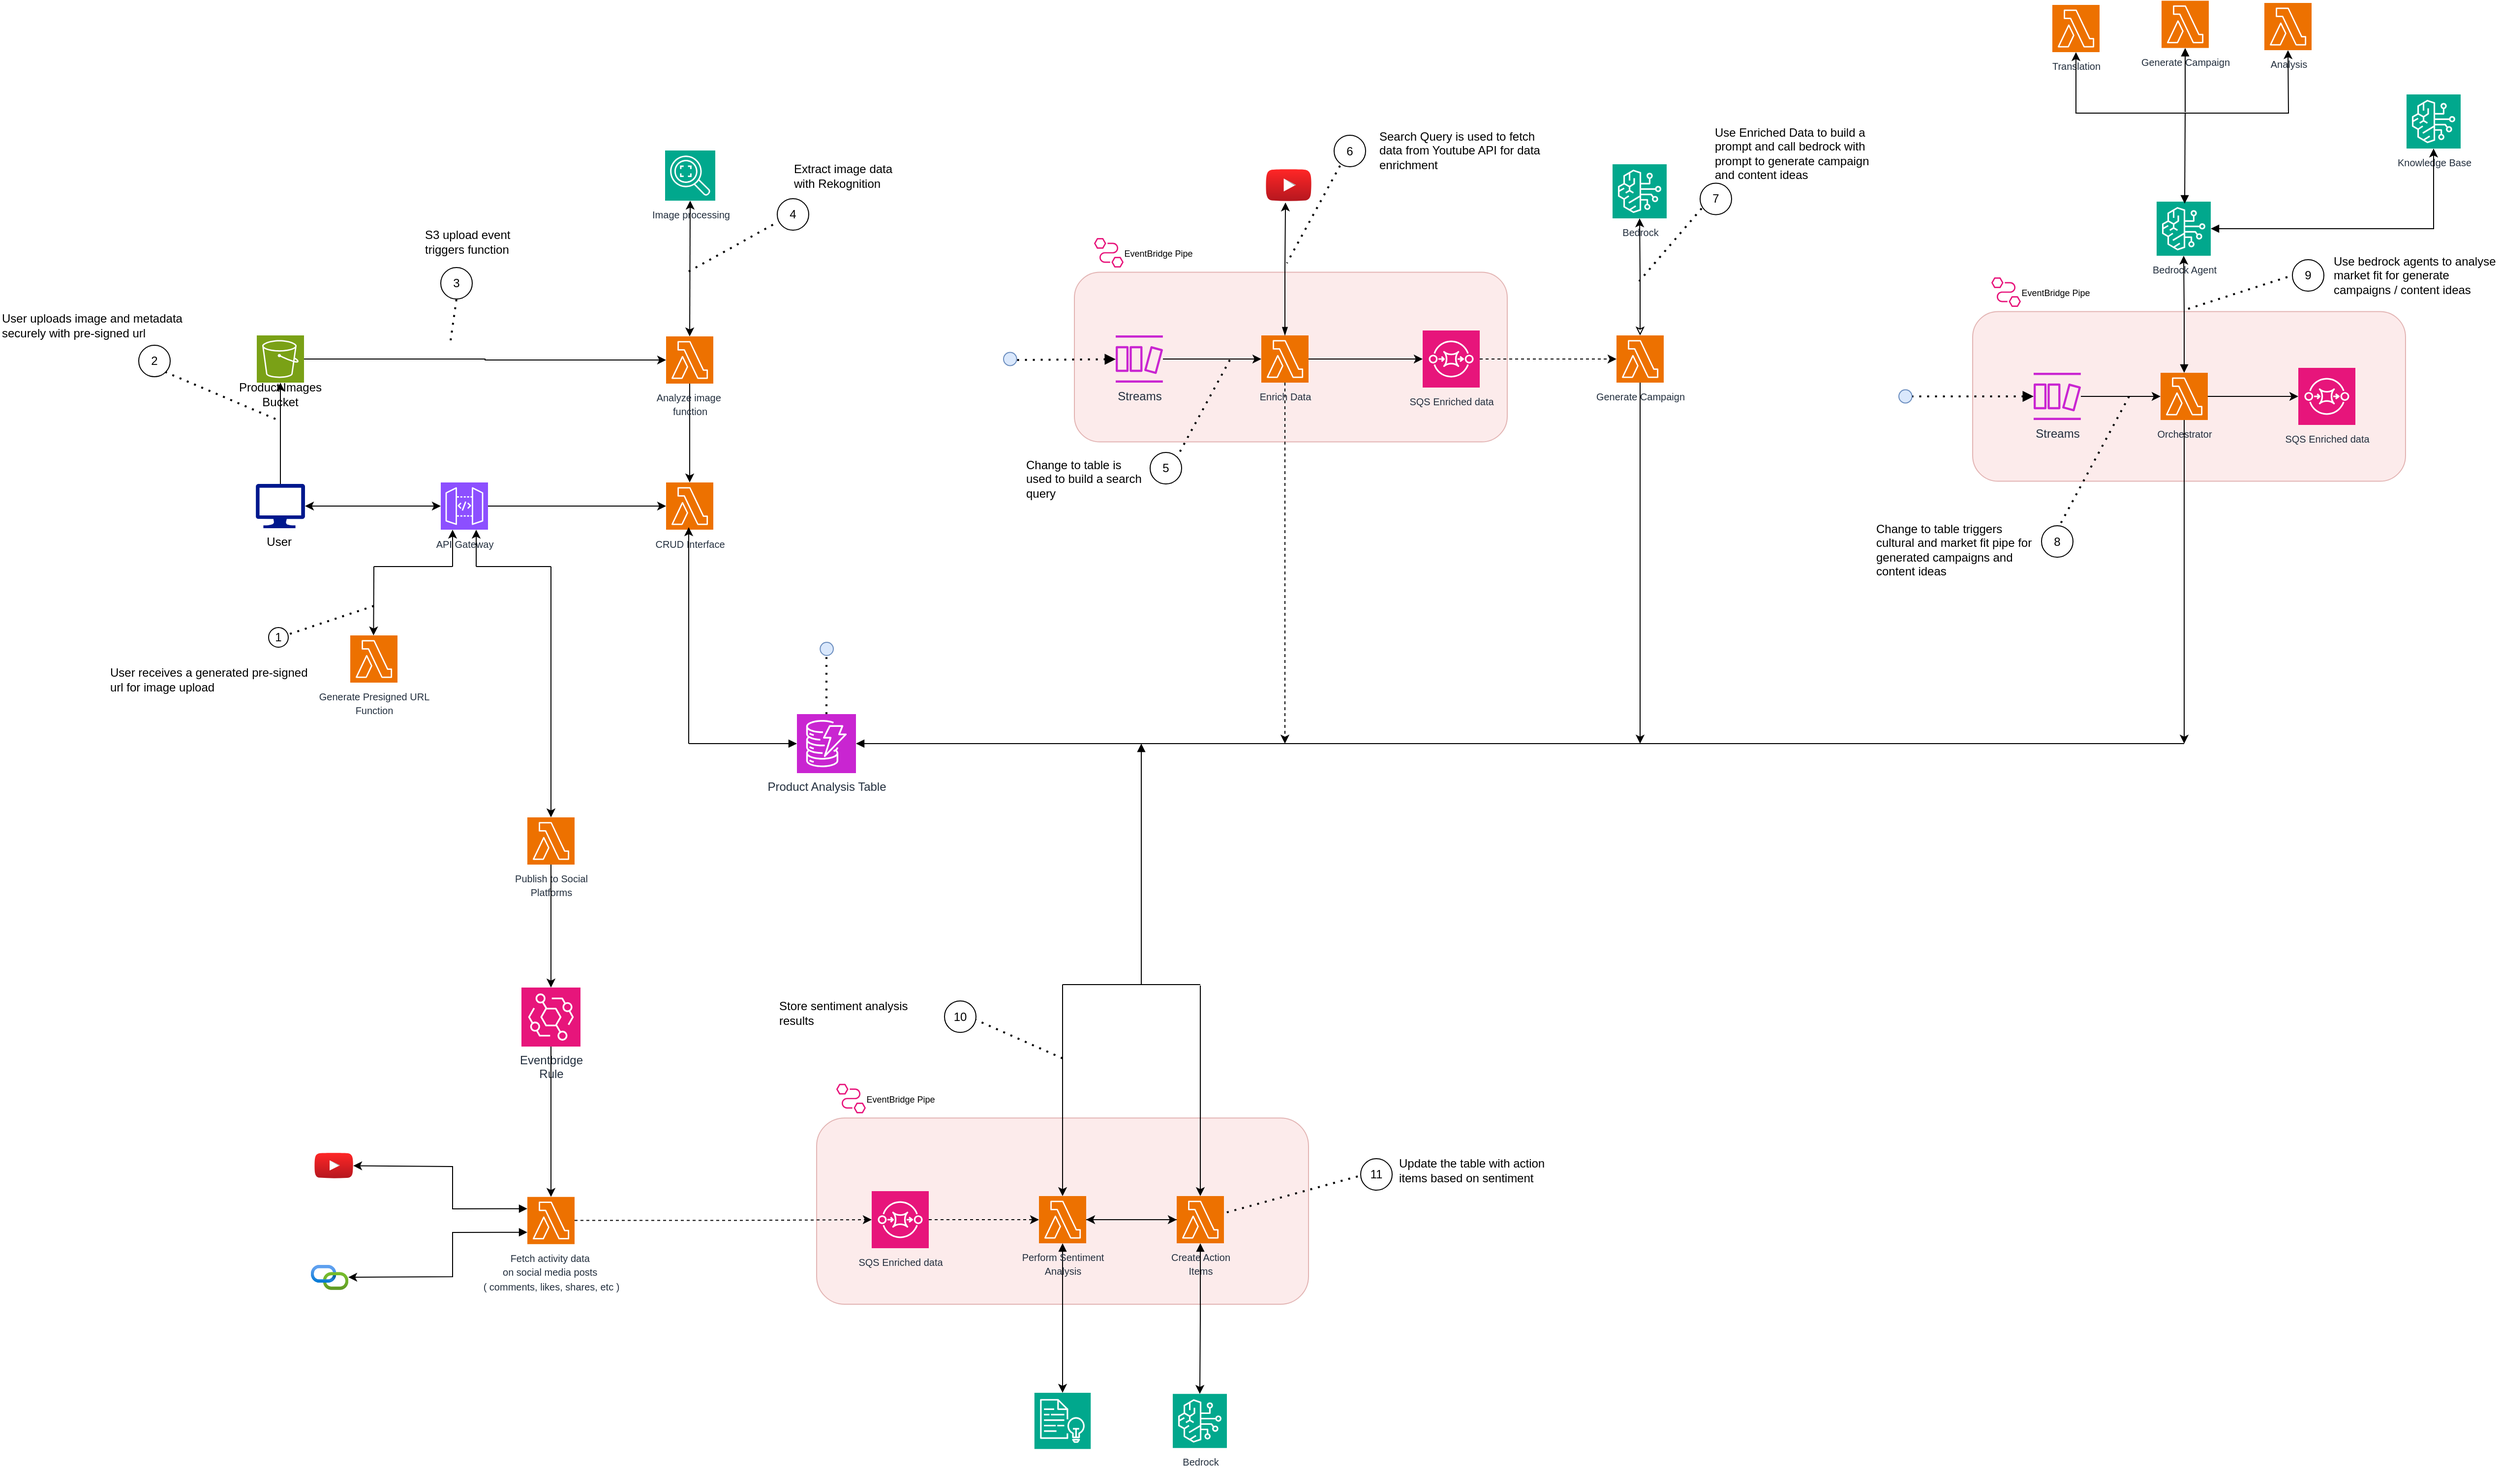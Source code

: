 <mxfile version="28.1.2">
  <diagram name="Page-1" id="Pu8cWS0NL4aOKm4L7a8z">
    <mxGraphModel dx="4265" dy="2188" grid="1" gridSize="10" guides="1" tooltips="1" connect="1" arrows="1" fold="1" page="1" pageScale="1" pageWidth="850" pageHeight="1100" math="0" shadow="0">
      <root>
        <mxCell id="0" />
        <mxCell id="1" parent="0" />
        <mxCell id="RoW_eX4d4-sxNat5WjHd-2" value="&lt;font style=&quot;font-size: 10px;&quot;&gt;Knowledge Base&lt;/font&gt;" style="sketch=0;points=[[0,0,0],[0.25,0,0],[0.5,0,0],[0.75,0,0],[1,0,0],[0,1,0],[0.25,1,0],[0.5,1,0],[0.75,1,0],[1,1,0],[0,0.25,0],[0,0.5,0],[0,0.75,0],[1,0.25,0],[1,0.5,0],[1,0.75,0]];outlineConnect=0;fontColor=#232F3E;fillColor=#01A88D;strokeColor=#ffffff;dashed=0;verticalLabelPosition=bottom;verticalAlign=top;align=center;html=1;fontSize=12;fontStyle=0;aspect=fixed;shape=mxgraph.aws4.resourceIcon;resIcon=mxgraph.aws4.bedrock;" parent="1" vertex="1">
          <mxGeometry x="2386" y="170" width="55" height="55" as="geometry" />
        </mxCell>
        <mxCell id="RoW_eX4d4-sxNat5WjHd-4" value="User&amp;nbsp;" style="sketch=0;aspect=fixed;pointerEvents=1;shadow=0;dashed=0;html=1;strokeColor=none;labelPosition=center;verticalLabelPosition=bottom;verticalAlign=top;align=center;fillColor=#00188D;shape=mxgraph.azure.computer" parent="1" vertex="1">
          <mxGeometry x="200" y="566" width="50" height="45" as="geometry" />
        </mxCell>
        <mxCell id="RoW_eX4d4-sxNat5WjHd-5" value="&lt;font size=&quot;1&quot;&gt;Generate Presigned URL&lt;/font&gt;&lt;div&gt;&lt;font size=&quot;1&quot;&gt;Function&lt;/font&gt;&lt;/div&gt;" style="sketch=0;points=[[0,0,0],[0.25,0,0],[0.5,0,0],[0.75,0,0],[1,0,0],[0,1,0],[0.25,1,0],[0.5,1,0],[0.75,1,0],[1,1,0],[0,0.25,0],[0,0.5,0],[0,0.75,0],[1,0.25,0],[1,0.5,0],[1,0.75,0]];outlineConnect=0;fontColor=#232F3E;fillColor=#ED7100;strokeColor=#ffffff;dashed=0;verticalLabelPosition=bottom;verticalAlign=top;align=center;html=1;fontSize=12;fontStyle=0;aspect=fixed;shape=mxgraph.aws4.resourceIcon;resIcon=mxgraph.aws4.lambda;" parent="1" vertex="1">
          <mxGeometry x="296" y="720" width="48" height="48" as="geometry" />
        </mxCell>
        <mxCell id="RoW_eX4d4-sxNat5WjHd-109" style="edgeStyle=orthogonalEdgeStyle;rounded=0;orthogonalLoop=1;jettySize=auto;html=1;" parent="1" source="RoW_eX4d4-sxNat5WjHd-6" target="RoW_eX4d4-sxNat5WjHd-14" edge="1">
          <mxGeometry relative="1" as="geometry" />
        </mxCell>
        <mxCell id="RoW_eX4d4-sxNat5WjHd-6" value="&lt;font style=&quot;font-size: 10px;&quot;&gt;API Gateway&lt;/font&gt;&lt;div&gt;&lt;br&gt;&lt;/div&gt;" style="sketch=0;points=[[0,0,0],[0.25,0,0],[0.5,0,0],[0.75,0,0],[1,0,0],[0,1,0],[0.25,1,0],[0.5,1,0],[0.75,1,0],[1,1,0],[0,0.25,0],[0,0.5,0],[0,0.75,0],[1,0.25,0],[1,0.5,0],[1,0.75,0]];outlineConnect=0;fontColor=#232F3E;fillColor=#8C4FFF;strokeColor=#ffffff;dashed=0;verticalLabelPosition=bottom;verticalAlign=top;align=center;html=1;fontSize=12;fontStyle=0;aspect=fixed;shape=mxgraph.aws4.resourceIcon;resIcon=mxgraph.aws4.api_gateway;" parent="1" vertex="1">
          <mxGeometry x="388" y="564.5" width="48" height="48" as="geometry" />
        </mxCell>
        <mxCell id="RoW_eX4d4-sxNat5WjHd-7" value="" style="sketch=0;points=[[0,0,0],[0.25,0,0],[0.5,0,0],[0.75,0,0],[1,0,0],[0,1,0],[0.25,1,0],[0.5,1,0],[0.75,1,0],[1,1,0],[0,0.25,0],[0,0.5,0],[0,0.75,0],[1,0.25,0],[1,0.5,0],[1,0.75,0]];outlineConnect=0;fontColor=#232F3E;fillColor=#7AA116;strokeColor=#ffffff;dashed=0;verticalLabelPosition=bottom;verticalAlign=top;align=center;html=1;fontSize=12;fontStyle=0;aspect=fixed;shape=mxgraph.aws4.resourceIcon;resIcon=mxgraph.aws4.s3;" parent="1" vertex="1">
          <mxGeometry x="201" y="415" width="48" height="48" as="geometry" />
        </mxCell>
        <mxCell id="RoW_eX4d4-sxNat5WjHd-10" value="&lt;font style=&quot;font-size: 10px;&quot;&gt;Image processing&lt;/font&gt;" style="sketch=0;points=[[0,0,0],[0.25,0,0],[0.5,0,0],[0.75,0,0],[1,0,0],[0,1,0],[0.25,1,0],[0.5,1,0],[0.75,1,0],[1,1,0],[0,0.25,0],[0,0.5,0],[0,0.75,0],[1,0.25,0],[1,0.5,0],[1,0.75,0]];outlineConnect=0;fontColor=#232F3E;fillColor=#01A88D;strokeColor=#ffffff;dashed=0;verticalLabelPosition=bottom;verticalAlign=top;align=center;html=1;fontSize=12;fontStyle=0;aspect=fixed;shape=mxgraph.aws4.resourceIcon;resIcon=mxgraph.aws4.rekognition_2;" parent="1" vertex="1">
          <mxGeometry x="616" y="227" width="51" height="51" as="geometry" />
        </mxCell>
        <mxCell id="RoW_eX4d4-sxNat5WjHd-14" value="&lt;font size=&quot;1&quot;&gt;CRUD Interface&lt;/font&gt;" style="sketch=0;points=[[0,0,0],[0.25,0,0],[0.5,0,0],[0.75,0,0],[1,0,0],[0,1,0],[0.25,1,0],[0.5,1,0],[0.75,1,0],[1,1,0],[0,0.25,0],[0,0.5,0],[0,0.75,0],[1,0.25,0],[1,0.5,0],[1,0.75,0]];outlineConnect=0;fontColor=#232F3E;fillColor=#ED7100;strokeColor=#ffffff;dashed=0;verticalLabelPosition=bottom;verticalAlign=top;align=center;html=1;fontSize=12;fontStyle=0;aspect=fixed;shape=mxgraph.aws4.resourceIcon;resIcon=mxgraph.aws4.lambda;" parent="1" vertex="1">
          <mxGeometry x="617" y="564.5" width="48" height="48" as="geometry" />
        </mxCell>
        <mxCell id="SIOTmGsnH1WB286cx2J6-1" value="" style="edgeStyle=orthogonalEdgeStyle;rounded=0;orthogonalLoop=1;jettySize=auto;html=1;" parent="1" source="RoW_eX4d4-sxNat5WjHd-17" target="RoW_eX4d4-sxNat5WjHd-14" edge="1">
          <mxGeometry relative="1" as="geometry" />
        </mxCell>
        <mxCell id="RoW_eX4d4-sxNat5WjHd-17" value="&lt;font size=&quot;1&quot;&gt;Analyze image&amp;nbsp;&lt;/font&gt;&lt;div&gt;&lt;span style=&quot;font-size: x-small; background-color: transparent; color: light-dark(rgb(35, 47, 62), rgb(189, 199, 212));&quot;&gt;function&lt;/span&gt;&lt;/div&gt;" style="sketch=0;points=[[0,0,0],[0.25,0,0],[0.5,0,0],[0.75,0,0],[1,0,0],[0,1,0],[0.25,1,0],[0.5,1,0],[0.75,1,0],[1,1,0],[0,0.25,0],[0,0.5,0],[0,0.75,0],[1,0.25,0],[1,0.5,0],[1,0.75,0]];outlineConnect=0;fontColor=#232F3E;fillColor=#ED7100;strokeColor=#ffffff;dashed=0;verticalLabelPosition=bottom;verticalAlign=top;align=center;html=1;fontSize=12;fontStyle=0;aspect=fixed;shape=mxgraph.aws4.resourceIcon;resIcon=mxgraph.aws4.lambda;" parent="1" vertex="1">
          <mxGeometry x="617" y="416" width="48" height="48" as="geometry" />
        </mxCell>
        <mxCell id="w9Dwy9Do8jlZxE5Kpvax-3" style="edgeStyle=orthogonalEdgeStyle;rounded=0;orthogonalLoop=1;jettySize=auto;html=1;startArrow=block;startFill=1;endArrow=none;endFill=0;" edge="1" parent="1" source="RoW_eX4d4-sxNat5WjHd-19">
          <mxGeometry relative="1" as="geometry">
            <mxPoint x="640" y="830" as="targetPoint" />
          </mxGeometry>
        </mxCell>
        <mxCell id="RoW_eX4d4-sxNat5WjHd-19" value="Product Analysis Table" style="sketch=0;points=[[0,0,0],[0.25,0,0],[0.5,0,0],[0.75,0,0],[1,0,0],[0,1,0],[0.25,1,0],[0.5,1,0],[0.75,1,0],[1,1,0],[0,0.25,0],[0,0.5,0],[0,0.75,0],[1,0.25,0],[1,0.5,0],[1,0.75,0]];outlineConnect=0;fontColor=#232F3E;fillColor=#C925D1;strokeColor=#ffffff;dashed=0;verticalLabelPosition=bottom;verticalAlign=top;align=center;html=1;fontSize=12;fontStyle=0;aspect=fixed;shape=mxgraph.aws4.resourceIcon;resIcon=mxgraph.aws4.dynamodb;" parent="1" vertex="1">
          <mxGeometry x="750" y="800" width="60" height="60" as="geometry" />
        </mxCell>
        <mxCell id="RoW_eX4d4-sxNat5WjHd-20" value="" style="rounded=1;whiteSpace=wrap;html=1;fillColor=#f8cecc;strokeColor=#b85450;opacity=40;" parent="1" vertex="1">
          <mxGeometry x="1032" y="350.75" width="440" height="172.5" as="geometry" />
        </mxCell>
        <mxCell id="RoW_eX4d4-sxNat5WjHd-21" value="&lt;font style=&quot;font-size: 9px;&quot;&gt;EventBridge Pipe&lt;/font&gt;" style="text;html=1;align=center;verticalAlign=middle;resizable=0;points=[];autosize=1;strokeColor=none;fillColor=none;" parent="1" vertex="1">
          <mxGeometry x="1072" y="316" width="90" height="30" as="geometry" />
        </mxCell>
        <mxCell id="RoW_eX4d4-sxNat5WjHd-22" value="Streams" style="sketch=0;outlineConnect=0;fontColor=#232F3E;gradientColor=none;fillColor=#C925D1;strokeColor=none;dashed=0;verticalLabelPosition=bottom;verticalAlign=top;align=center;html=1;fontSize=12;fontStyle=0;aspect=fixed;pointerEvents=1;shape=mxgraph.aws4.dynamodb_stream;" parent="1" vertex="1">
          <mxGeometry x="1074" y="415" width="48" height="48" as="geometry" />
        </mxCell>
        <mxCell id="RoW_eX4d4-sxNat5WjHd-80" style="edgeStyle=orthogonalEdgeStyle;rounded=0;orthogonalLoop=1;jettySize=auto;html=1;dashed=1;" parent="1" source="RoW_eX4d4-sxNat5WjHd-23" target="RoW_eX4d4-sxNat5WjHd-27" edge="1">
          <mxGeometry relative="1" as="geometry" />
        </mxCell>
        <mxCell id="RoW_eX4d4-sxNat5WjHd-23" value="&lt;font style=&quot;font-size: 10px;&quot;&gt;SQS Enriched data&lt;/font&gt;" style="sketch=0;points=[[0,0,0],[0.25,0,0],[0.5,0,0],[0.75,0,0],[1,0,0],[0,1,0],[0.25,1,0],[0.5,1,0],[0.75,1,0],[1,1,0],[0,0.25,0],[0,0.5,0],[0,0.75,0],[1,0.25,0],[1,0.5,0],[1,0.75,0]];outlineConnect=0;fontColor=#232F3E;fillColor=#E7157B;strokeColor=#ffffff;dashed=0;verticalLabelPosition=bottom;verticalAlign=top;align=center;html=1;fontSize=12;fontStyle=0;aspect=fixed;shape=mxgraph.aws4.resourceIcon;resIcon=mxgraph.aws4.sqs;" parent="1" vertex="1">
          <mxGeometry x="1386" y="410" width="58" height="58" as="geometry" />
        </mxCell>
        <mxCell id="RoW_eX4d4-sxNat5WjHd-24" value="" style="sketch=0;outlineConnect=0;fontColor=#232F3E;gradientColor=none;fillColor=#E7157B;strokeColor=none;dashed=0;verticalLabelPosition=bottom;verticalAlign=top;align=center;html=1;fontSize=12;fontStyle=0;aspect=fixed;pointerEvents=1;shape=mxgraph.aws4.eventbridge_pipes;" parent="1" vertex="1">
          <mxGeometry x="1052" y="316" width="30" height="30" as="geometry" />
        </mxCell>
        <mxCell id="RoW_eX4d4-sxNat5WjHd-78" style="edgeStyle=orthogonalEdgeStyle;rounded=0;orthogonalLoop=1;jettySize=auto;html=1;dashed=1;" parent="1" source="RoW_eX4d4-sxNat5WjHd-25" edge="1">
          <mxGeometry relative="1" as="geometry">
            <mxPoint x="1246" y="830" as="targetPoint" />
          </mxGeometry>
        </mxCell>
        <mxCell id="RoW_eX4d4-sxNat5WjHd-79" style="edgeStyle=orthogonalEdgeStyle;rounded=0;orthogonalLoop=1;jettySize=auto;html=1;" parent="1" source="RoW_eX4d4-sxNat5WjHd-25" target="RoW_eX4d4-sxNat5WjHd-23" edge="1">
          <mxGeometry relative="1" as="geometry" />
        </mxCell>
        <mxCell id="RoW_eX4d4-sxNat5WjHd-25" value="&lt;font size=&quot;1&quot;&gt;Enrich&lt;/font&gt;&lt;span style=&quot;font-size: x-small; background-color: transparent; color: light-dark(rgb(35, 47, 62), rgb(189, 199, 212));&quot;&gt;&amp;nbsp;Data&lt;/span&gt;" style="sketch=0;points=[[0,0,0],[0.25,0,0],[0.5,0,0],[0.75,0,0],[1,0,0],[0,1,0],[0.25,1,0],[0.5,1,0],[0.75,1,0],[1,1,0],[0,0.25,0],[0,0.5,0],[0,0.75,0],[1,0.25,0],[1,0.5,0],[1,0.75,0]];outlineConnect=0;fontColor=#232F3E;fillColor=#ED7100;strokeColor=#ffffff;dashed=0;verticalLabelPosition=bottom;verticalAlign=top;align=center;html=1;fontSize=12;fontStyle=0;aspect=fixed;shape=mxgraph.aws4.resourceIcon;resIcon=mxgraph.aws4.lambda;" parent="1" vertex="1">
          <mxGeometry x="1222" y="415" width="48" height="48" as="geometry" />
        </mxCell>
        <mxCell id="RoW_eX4d4-sxNat5WjHd-26" value="" style="dashed=0;outlineConnect=0;html=1;align=center;labelPosition=center;verticalLabelPosition=bottom;verticalAlign=top;shape=mxgraph.weblogos.youtube_2;fillColor=#FF2626;gradientColor=#B5171F" parent="1" vertex="1">
          <mxGeometry x="1226.6" y="246" width="46.4" height="32.6" as="geometry" />
        </mxCell>
        <mxCell id="RoW_eX4d4-sxNat5WjHd-82" style="edgeStyle=orthogonalEdgeStyle;rounded=0;orthogonalLoop=1;jettySize=auto;html=1;startArrow=classic;startFill=0;" parent="1" source="RoW_eX4d4-sxNat5WjHd-27" target="RoW_eX4d4-sxNat5WjHd-28" edge="1">
          <mxGeometry relative="1" as="geometry" />
        </mxCell>
        <mxCell id="w9Dwy9Do8jlZxE5Kpvax-11" style="edgeStyle=orthogonalEdgeStyle;rounded=0;orthogonalLoop=1;jettySize=auto;html=1;" edge="1" parent="1" source="RoW_eX4d4-sxNat5WjHd-27">
          <mxGeometry relative="1" as="geometry">
            <mxPoint x="1607" y="830" as="targetPoint" />
          </mxGeometry>
        </mxCell>
        <mxCell id="RoW_eX4d4-sxNat5WjHd-27" value="&lt;font size=&quot;1&quot;&gt;Generate Campaign&lt;/font&gt;" style="sketch=0;points=[[0,0,0],[0.25,0,0],[0.5,0,0],[0.75,0,0],[1,0,0],[0,1,0],[0.25,1,0],[0.5,1,0],[0.75,1,0],[1,1,0],[0,0.25,0],[0,0.5,0],[0,0.75,0],[1,0.25,0],[1,0.5,0],[1,0.75,0]];outlineConnect=0;fontColor=#232F3E;fillColor=#ED7100;strokeColor=#ffffff;dashed=0;verticalLabelPosition=bottom;verticalAlign=top;align=center;html=1;fontSize=12;fontStyle=0;aspect=fixed;shape=mxgraph.aws4.resourceIcon;resIcon=mxgraph.aws4.lambda;" parent="1" vertex="1">
          <mxGeometry x="1583" y="415" width="48" height="48" as="geometry" />
        </mxCell>
        <mxCell id="RoW_eX4d4-sxNat5WjHd-28" value="&lt;font style=&quot;font-size: 10px;&quot;&gt;Bedrock&lt;/font&gt;" style="sketch=0;points=[[0,0,0],[0.25,0,0],[0.5,0,0],[0.75,0,0],[1,0,0],[0,1,0],[0.25,1,0],[0.5,1,0],[0.75,1,0],[1,1,0],[0,0.25,0],[0,0.5,0],[0,0.75,0],[1,0.25,0],[1,0.5,0],[1,0.75,0]];outlineConnect=0;fontColor=#232F3E;fillColor=#01A88D;strokeColor=#ffffff;dashed=0;verticalLabelPosition=bottom;verticalAlign=top;align=center;html=1;fontSize=12;fontStyle=0;aspect=fixed;shape=mxgraph.aws4.resourceIcon;resIcon=mxgraph.aws4.bedrock;" parent="1" vertex="1">
          <mxGeometry x="1579" y="241" width="55" height="55" as="geometry" />
        </mxCell>
        <mxCell id="RoW_eX4d4-sxNat5WjHd-30" value="" style="rounded=1;whiteSpace=wrap;html=1;fillColor=#f8cecc;strokeColor=#b85450;opacity=40;" parent="1" vertex="1">
          <mxGeometry x="1945" y="390.75" width="440" height="172.5" as="geometry" />
        </mxCell>
        <mxCell id="RoW_eX4d4-sxNat5WjHd-31" value="&lt;font style=&quot;font-size: 9px;&quot;&gt;EventBridge Pipe&lt;/font&gt;" style="text;html=1;align=center;verticalAlign=middle;resizable=0;points=[];autosize=1;strokeColor=none;fillColor=none;" parent="1" vertex="1">
          <mxGeometry x="1984" y="356" width="90" height="30" as="geometry" />
        </mxCell>
        <mxCell id="RoW_eX4d4-sxNat5WjHd-88" style="edgeStyle=orthogonalEdgeStyle;rounded=0;orthogonalLoop=1;jettySize=auto;html=1;" parent="1" source="RoW_eX4d4-sxNat5WjHd-32" target="RoW_eX4d4-sxNat5WjHd-35" edge="1">
          <mxGeometry relative="1" as="geometry" />
        </mxCell>
        <mxCell id="RoW_eX4d4-sxNat5WjHd-32" value="Streams" style="sketch=0;outlineConnect=0;fontColor=#232F3E;gradientColor=none;fillColor=#C925D1;strokeColor=none;dashed=0;verticalLabelPosition=bottom;verticalAlign=top;align=center;html=1;fontSize=12;fontStyle=0;aspect=fixed;pointerEvents=1;shape=mxgraph.aws4.dynamodb_stream;" parent="1" vertex="1">
          <mxGeometry x="2007" y="453" width="48" height="48" as="geometry" />
        </mxCell>
        <mxCell id="RoW_eX4d4-sxNat5WjHd-33" value="&lt;font style=&quot;font-size: 10px;&quot;&gt;SQS Enriched data&lt;/font&gt;" style="sketch=0;points=[[0,0,0],[0.25,0,0],[0.5,0,0],[0.75,0,0],[1,0,0],[0,1,0],[0.25,1,0],[0.5,1,0],[0.75,1,0],[1,1,0],[0,0.25,0],[0,0.5,0],[0,0.75,0],[1,0.25,0],[1,0.5,0],[1,0.75,0]];outlineConnect=0;fontColor=#232F3E;fillColor=#E7157B;strokeColor=#ffffff;dashed=0;verticalLabelPosition=bottom;verticalAlign=top;align=center;html=1;fontSize=12;fontStyle=0;aspect=fixed;shape=mxgraph.aws4.resourceIcon;resIcon=mxgraph.aws4.sqs;" parent="1" vertex="1">
          <mxGeometry x="2276" y="448" width="58" height="58" as="geometry" />
        </mxCell>
        <mxCell id="RoW_eX4d4-sxNat5WjHd-34" value="" style="sketch=0;outlineConnect=0;fontColor=#232F3E;gradientColor=none;fillColor=#E7157B;strokeColor=none;dashed=0;verticalLabelPosition=bottom;verticalAlign=top;align=center;html=1;fontSize=12;fontStyle=0;aspect=fixed;pointerEvents=1;shape=mxgraph.aws4.eventbridge_pipes;" parent="1" vertex="1">
          <mxGeometry x="1964" y="356" width="30" height="30" as="geometry" />
        </mxCell>
        <mxCell id="RoW_eX4d4-sxNat5WjHd-89" style="edgeStyle=orthogonalEdgeStyle;rounded=0;orthogonalLoop=1;jettySize=auto;html=1;" parent="1" source="RoW_eX4d4-sxNat5WjHd-35" target="RoW_eX4d4-sxNat5WjHd-33" edge="1">
          <mxGeometry relative="1" as="geometry" />
        </mxCell>
        <mxCell id="RoW_eX4d4-sxNat5WjHd-97" style="edgeStyle=orthogonalEdgeStyle;rounded=0;orthogonalLoop=1;jettySize=auto;html=1;" parent="1" source="RoW_eX4d4-sxNat5WjHd-35" edge="1">
          <mxGeometry relative="1" as="geometry">
            <mxPoint x="2160" y="830" as="targetPoint" />
          </mxGeometry>
        </mxCell>
        <mxCell id="RoW_eX4d4-sxNat5WjHd-35" value="&lt;font size=&quot;1&quot;&gt;Orchestrator&lt;/font&gt;" style="sketch=0;points=[[0,0,0],[0.25,0,0],[0.5,0,0],[0.75,0,0],[1,0,0],[0,1,0],[0.25,1,0],[0.5,1,0],[0.75,1,0],[1,1,0],[0,0.25,0],[0,0.5,0],[0,0.75,0],[1,0.25,0],[1,0.5,0],[1,0.75,0]];outlineConnect=0;fontColor=#232F3E;fillColor=#ED7100;strokeColor=#ffffff;dashed=0;verticalLabelPosition=bottom;verticalAlign=top;align=center;html=1;fontSize=12;fontStyle=0;aspect=fixed;shape=mxgraph.aws4.resourceIcon;resIcon=mxgraph.aws4.lambda;" parent="1" vertex="1">
          <mxGeometry x="2136" y="453" width="48" height="48" as="geometry" />
        </mxCell>
        <mxCell id="RoW_eX4d4-sxNat5WjHd-90" style="edgeStyle=orthogonalEdgeStyle;rounded=0;orthogonalLoop=1;jettySize=auto;html=1;startArrow=block;startFill=1;" parent="1" source="RoW_eX4d4-sxNat5WjHd-36" target="RoW_eX4d4-sxNat5WjHd-2" edge="1">
          <mxGeometry relative="1" as="geometry" />
        </mxCell>
        <mxCell id="RoW_eX4d4-sxNat5WjHd-36" value="&lt;font style=&quot;font-size: 10px;&quot;&gt;Bedrock Agent&lt;/font&gt;" style="sketch=0;points=[[0,0,0],[0.25,0,0],[0.5,0,0],[0.75,0,0],[1,0,0],[0,1,0],[0.25,1,0],[0.5,1,0],[0.75,1,0],[1,1,0],[0,0.25,0],[0,0.5,0],[0,0.75,0],[1,0.25,0],[1,0.5,0],[1,0.75,0]];outlineConnect=0;fontColor=#232F3E;fillColor=#01A88D;strokeColor=#ffffff;dashed=0;verticalLabelPosition=bottom;verticalAlign=top;align=center;html=1;fontSize=12;fontStyle=0;aspect=fixed;shape=mxgraph.aws4.resourceIcon;resIcon=mxgraph.aws4.bedrock;" parent="1" vertex="1">
          <mxGeometry x="2132" y="279" width="55" height="55" as="geometry" />
        </mxCell>
        <mxCell id="RoW_eX4d4-sxNat5WjHd-38" value="&lt;font size=&quot;1&quot;&gt;Translation&lt;/font&gt;" style="sketch=0;points=[[0,0,0],[0.25,0,0],[0.5,0,0],[0.75,0,0],[1,0,0],[0,1,0],[0.25,1,0],[0.5,1,0],[0.75,1,0],[1,1,0],[0,0.25,0],[0,0.5,0],[0,0.75,0],[1,0.25,0],[1,0.5,0],[1,0.75,0]];outlineConnect=0;fontColor=#232F3E;fillColor=#ED7100;strokeColor=#ffffff;dashed=0;verticalLabelPosition=bottom;verticalAlign=top;align=center;html=1;fontSize=12;fontStyle=0;aspect=fixed;shape=mxgraph.aws4.resourceIcon;resIcon=mxgraph.aws4.lambda;" parent="1" vertex="1">
          <mxGeometry x="2026" y="79" width="48" height="48" as="geometry" />
        </mxCell>
        <mxCell id="RoW_eX4d4-sxNat5WjHd-39" value="&lt;font size=&quot;1&quot;&gt;Analysis&lt;/font&gt;" style="sketch=0;points=[[0,0,0],[0.25,0,0],[0.5,0,0],[0.75,0,0],[1,0,0],[0,1,0],[0.25,1,0],[0.5,1,0],[0.75,1,0],[1,1,0],[0,0.25,0],[0,0.5,0],[0,0.75,0],[1,0.25,0],[1,0.5,0],[1,0.75,0]];outlineConnect=0;fontColor=#232F3E;fillColor=#ED7100;strokeColor=#ffffff;dashed=0;verticalLabelPosition=bottom;verticalAlign=top;align=center;html=1;fontSize=12;fontStyle=0;aspect=fixed;shape=mxgraph.aws4.resourceIcon;resIcon=mxgraph.aws4.lambda;" parent="1" vertex="1">
          <mxGeometry x="2241.5" y="77" width="48" height="48" as="geometry" />
        </mxCell>
        <mxCell id="RoW_eX4d4-sxNat5WjHd-43" value="&lt;font size=&quot;1&quot;&gt;Publish to Social&lt;/font&gt;&lt;div&gt;&lt;font size=&quot;1&quot;&gt;Platforms&lt;/font&gt;&lt;/div&gt;" style="sketch=0;points=[[0,0,0],[0.25,0,0],[0.5,0,0],[0.75,0,0],[1,0,0],[0,1,0],[0.25,1,0],[0.5,1,0],[0.75,1,0],[1,1,0],[0,0.25,0],[0,0.5,0],[0,0.75,0],[1,0.25,0],[1,0.5,0],[1,0.75,0]];outlineConnect=0;fontColor=#232F3E;fillColor=#ED7100;strokeColor=#ffffff;dashed=0;verticalLabelPosition=bottom;verticalAlign=top;align=center;html=1;fontSize=12;fontStyle=0;aspect=fixed;shape=mxgraph.aws4.resourceIcon;resIcon=mxgraph.aws4.lambda;" parent="1" vertex="1">
          <mxGeometry x="476" y="905" width="48" height="48" as="geometry" />
        </mxCell>
        <mxCell id="RoW_eX4d4-sxNat5WjHd-47" value="" style="rounded=1;whiteSpace=wrap;html=1;fillColor=#f8cecc;strokeColor=#b85450;opacity=40;" parent="1" vertex="1">
          <mxGeometry x="770" y="1210.63" width="500" height="189.37" as="geometry" />
        </mxCell>
        <mxCell id="RoW_eX4d4-sxNat5WjHd-48" value="&lt;font style=&quot;font-size: 9px;&quot;&gt;EventBridge Pipe&lt;/font&gt;" style="text;html=1;align=center;verticalAlign=middle;resizable=0;points=[];autosize=1;strokeColor=none;fillColor=none;" parent="1" vertex="1">
          <mxGeometry x="810" y="1175.88" width="90" height="30" as="geometry" />
        </mxCell>
        <mxCell id="RoW_eX4d4-sxNat5WjHd-99" style="edgeStyle=orthogonalEdgeStyle;rounded=0;orthogonalLoop=1;jettySize=auto;html=1;dashed=1;" parent="1" source="RoW_eX4d4-sxNat5WjHd-50" target="RoW_eX4d4-sxNat5WjHd-55" edge="1">
          <mxGeometry relative="1" as="geometry" />
        </mxCell>
        <mxCell id="RoW_eX4d4-sxNat5WjHd-50" value="&lt;font style=&quot;font-size: 10px;&quot;&gt;SQS Enriched data&lt;/font&gt;" style="sketch=0;points=[[0,0,0],[0.25,0,0],[0.5,0,0],[0.75,0,0],[1,0,0],[0,1,0],[0.25,1,0],[0.5,1,0],[0.75,1,0],[1,1,0],[0,0.25,0],[0,0.5,0],[0,0.75,0],[1,0.25,0],[1,0.5,0],[1,0.75,0]];outlineConnect=0;fontColor=#232F3E;fillColor=#E7157B;strokeColor=#ffffff;dashed=0;verticalLabelPosition=bottom;verticalAlign=top;align=center;html=1;fontSize=12;fontStyle=0;aspect=fixed;shape=mxgraph.aws4.resourceIcon;resIcon=mxgraph.aws4.sqs;" parent="1" vertex="1">
          <mxGeometry x="826" y="1285" width="58" height="58" as="geometry" />
        </mxCell>
        <mxCell id="RoW_eX4d4-sxNat5WjHd-51" value="" style="sketch=0;outlineConnect=0;fontColor=#232F3E;gradientColor=none;fillColor=#E7157B;strokeColor=none;dashed=0;verticalLabelPosition=bottom;verticalAlign=top;align=center;html=1;fontSize=12;fontStyle=0;aspect=fixed;pointerEvents=1;shape=mxgraph.aws4.eventbridge_pipes;" parent="1" vertex="1">
          <mxGeometry x="790" y="1175.88" width="30" height="30" as="geometry" />
        </mxCell>
        <mxCell id="RoW_eX4d4-sxNat5WjHd-107" style="edgeStyle=orthogonalEdgeStyle;rounded=0;orthogonalLoop=1;jettySize=auto;html=1;startArrow=block;startFill=1;exitX=0.5;exitY=1;exitDx=0;exitDy=0;exitPerimeter=0;" parent="1" source="RoW_eX4d4-sxNat5WjHd-55" target="RoW_eX4d4-sxNat5WjHd-53" edge="1">
          <mxGeometry relative="1" as="geometry" />
        </mxCell>
        <mxCell id="SIOTmGsnH1WB286cx2J6-14" value="" style="edgeStyle=orthogonalEdgeStyle;rounded=0;orthogonalLoop=1;jettySize=auto;html=1;" parent="1" source="RoW_eX4d4-sxNat5WjHd-52" target="RoW_eX4d4-sxNat5WjHd-55" edge="1">
          <mxGeometry relative="1" as="geometry" />
        </mxCell>
        <mxCell id="RoW_eX4d4-sxNat5WjHd-52" value="&lt;font size=&quot;1&quot;&gt;Create Action&lt;/font&gt;&lt;div&gt;&lt;font size=&quot;1&quot;&gt;Items&lt;/font&gt;&lt;/div&gt;" style="sketch=0;points=[[0,0,0],[0.25,0,0],[0.5,0,0],[0.75,0,0],[1,0,0],[0,1,0],[0.25,1,0],[0.5,1,0],[0.75,1,0],[1,1,0],[0,0.25,0],[0,0.5,0],[0,0.75,0],[1,0.25,0],[1,0.5,0],[1,0.75,0]];outlineConnect=0;fontColor=#232F3E;fillColor=#ED7100;strokeColor=#ffffff;dashed=0;verticalLabelPosition=bottom;verticalAlign=top;align=center;html=1;fontSize=12;fontStyle=0;aspect=fixed;shape=mxgraph.aws4.resourceIcon;resIcon=mxgraph.aws4.lambda;" parent="1" vertex="1">
          <mxGeometry x="1136" y="1290" width="48" height="48" as="geometry" />
        </mxCell>
        <mxCell id="RoW_eX4d4-sxNat5WjHd-53" value="" style="sketch=0;points=[[0,0,0],[0.25,0,0],[0.5,0,0],[0.75,0,0],[1,0,0],[0,1,0],[0.25,1,0],[0.5,1,0],[0.75,1,0],[1,1,0],[0,0.25,0],[0,0.5,0],[0,0.75,0],[1,0.25,0],[1,0.5,0],[1,0.75,0]];outlineConnect=0;fontColor=#232F3E;fillColor=#01A88D;strokeColor=#ffffff;dashed=0;verticalLabelPosition=bottom;verticalAlign=top;align=center;html=1;fontSize=12;fontStyle=0;aspect=fixed;shape=mxgraph.aws4.resourceIcon;resIcon=mxgraph.aws4.comprehend;" parent="1" vertex="1">
          <mxGeometry x="991.41" y="1490" width="57.18" height="57.18" as="geometry" />
        </mxCell>
        <mxCell id="RoW_eX4d4-sxNat5WjHd-106" style="edgeStyle=orthogonalEdgeStyle;rounded=0;orthogonalLoop=1;jettySize=auto;html=1;endArrow=none;endFill=0;startArrow=block;startFill=1;" parent="1" edge="1">
          <mxGeometry relative="1" as="geometry">
            <mxPoint x="1100" y="1075" as="targetPoint" />
            <mxPoint x="1100" y="830" as="sourcePoint" />
          </mxGeometry>
        </mxCell>
        <mxCell id="RoW_eX4d4-sxNat5WjHd-100" style="edgeStyle=orthogonalEdgeStyle;rounded=0;orthogonalLoop=1;jettySize=auto;html=1;" parent="1" source="RoW_eX4d4-sxNat5WjHd-55" target="RoW_eX4d4-sxNat5WjHd-52" edge="1">
          <mxGeometry relative="1" as="geometry" />
        </mxCell>
        <mxCell id="RoW_eX4d4-sxNat5WjHd-55" value="&lt;font size=&quot;1&quot;&gt;Perform Sentiment&lt;/font&gt;&lt;div&gt;&lt;font size=&quot;1&quot;&gt;Analysis&lt;/font&gt;&lt;/div&gt;" style="sketch=0;points=[[0,0,0],[0.25,0,0],[0.5,0,0],[0.75,0,0],[1,0,0],[0,1,0],[0.25,1,0],[0.5,1,0],[0.75,1,0],[1,1,0],[0,0.25,0],[0,0.5,0],[0,0.75,0],[1,0.25,0],[1,0.5,0],[1,0.75,0]];outlineConnect=0;fontColor=#232F3E;fillColor=#ED7100;strokeColor=#ffffff;dashed=0;verticalLabelPosition=bottom;verticalAlign=top;align=center;html=1;fontSize=12;fontStyle=0;aspect=fixed;shape=mxgraph.aws4.resourceIcon;resIcon=mxgraph.aws4.lambda;" parent="1" vertex="1">
          <mxGeometry x="996" y="1290" width="48" height="48" as="geometry" />
        </mxCell>
        <mxCell id="RoW_eX4d4-sxNat5WjHd-108" style="edgeStyle=orthogonalEdgeStyle;rounded=0;orthogonalLoop=1;jettySize=auto;html=1;startArrow=block;startFill=1;exitX=0.5;exitY=1;exitDx=0;exitDy=0;exitPerimeter=0;" parent="1" source="RoW_eX4d4-sxNat5WjHd-52" target="RoW_eX4d4-sxNat5WjHd-57" edge="1">
          <mxGeometry relative="1" as="geometry">
            <mxPoint x="1300" y="1338" as="sourcePoint" />
          </mxGeometry>
        </mxCell>
        <mxCell id="RoW_eX4d4-sxNat5WjHd-57" value="&lt;font style=&quot;font-size: 10px;&quot;&gt;Bedrock&lt;/font&gt;" style="sketch=0;points=[[0,0,0],[0.25,0,0],[0.5,0,0],[0.75,0,0],[1,0,0],[0,1,0],[0.25,1,0],[0.5,1,0],[0.75,1,0],[1,1,0],[0,0.25,0],[0,0.5,0],[0,0.75,0],[1,0.25,0],[1,0.5,0],[1,0.75,0]];outlineConnect=0;fontColor=#232F3E;fillColor=#01A88D;strokeColor=#ffffff;dashed=0;verticalLabelPosition=bottom;verticalAlign=top;align=center;html=1;fontSize=12;fontStyle=0;aspect=fixed;shape=mxgraph.aws4.resourceIcon;resIcon=mxgraph.aws4.bedrock;" parent="1" vertex="1">
          <mxGeometry x="1132" y="1491.09" width="55" height="55" as="geometry" />
        </mxCell>
        <mxCell id="RoW_eX4d4-sxNat5WjHd-60" value="" style="endArrow=classic;startArrow=classic;html=1;rounded=0;exitX=1;exitY=0.5;exitDx=0;exitDy=0;exitPerimeter=0;entryX=0;entryY=0.5;entryDx=0;entryDy=0;entryPerimeter=0;" parent="1" source="RoW_eX4d4-sxNat5WjHd-4" target="RoW_eX4d4-sxNat5WjHd-6" edge="1">
          <mxGeometry width="50" height="50" relative="1" as="geometry">
            <mxPoint x="510" y="610" as="sourcePoint" />
            <mxPoint x="560" y="560" as="targetPoint" />
          </mxGeometry>
        </mxCell>
        <mxCell id="RoW_eX4d4-sxNat5WjHd-62" value="" style="endArrow=classic;html=1;rounded=0;entryX=0.5;entryY=0;entryDx=0;entryDy=0;entryPerimeter=0;" parent="1" target="RoW_eX4d4-sxNat5WjHd-43" edge="1">
          <mxGeometry width="50" height="50" relative="1" as="geometry">
            <mxPoint x="500" y="650" as="sourcePoint" />
            <mxPoint x="560" y="560" as="targetPoint" />
          </mxGeometry>
        </mxCell>
        <mxCell id="RoW_eX4d4-sxNat5WjHd-63" value="" style="endArrow=classic;html=1;rounded=0;entryX=0.5;entryY=0;entryDx=0;entryDy=0;entryPerimeter=0;" parent="1" edge="1">
          <mxGeometry width="50" height="50" relative="1" as="geometry">
            <mxPoint x="320" y="650" as="sourcePoint" />
            <mxPoint x="319.67" y="720" as="targetPoint" />
          </mxGeometry>
        </mxCell>
        <mxCell id="RoW_eX4d4-sxNat5WjHd-64" value="" style="endArrow=classic;html=1;rounded=0;entryX=0.25;entryY=1;entryDx=0;entryDy=0;entryPerimeter=0;" parent="1" target="RoW_eX4d4-sxNat5WjHd-6" edge="1">
          <mxGeometry width="50" height="50" relative="1" as="geometry">
            <mxPoint x="400" y="650" as="sourcePoint" />
            <mxPoint x="320" y="750" as="targetPoint" />
          </mxGeometry>
        </mxCell>
        <mxCell id="RoW_eX4d4-sxNat5WjHd-65" value="" style="endArrow=classic;html=1;rounded=0;entryX=0.75;entryY=1;entryDx=0;entryDy=0;entryPerimeter=0;" parent="1" target="RoW_eX4d4-sxNat5WjHd-6" edge="1">
          <mxGeometry width="50" height="50" relative="1" as="geometry">
            <mxPoint x="424" y="650" as="sourcePoint" />
            <mxPoint x="424" y="621" as="targetPoint" />
          </mxGeometry>
        </mxCell>
        <mxCell id="RoW_eX4d4-sxNat5WjHd-66" value="" style="endArrow=none;html=1;rounded=0;" parent="1" edge="1">
          <mxGeometry width="50" height="50" relative="1" as="geometry">
            <mxPoint x="320" y="650" as="sourcePoint" />
            <mxPoint x="400" y="650" as="targetPoint" />
          </mxGeometry>
        </mxCell>
        <mxCell id="RoW_eX4d4-sxNat5WjHd-67" value="" style="endArrow=none;html=1;rounded=0;" parent="1" edge="1">
          <mxGeometry width="50" height="50" relative="1" as="geometry">
            <mxPoint x="424" y="650" as="sourcePoint" />
            <mxPoint x="500" y="650" as="targetPoint" />
          </mxGeometry>
        </mxCell>
        <mxCell id="RoW_eX4d4-sxNat5WjHd-68" style="edgeStyle=orthogonalEdgeStyle;rounded=0;orthogonalLoop=1;jettySize=auto;html=1;entryX=0.5;entryY=1;entryDx=0;entryDy=0;entryPerimeter=0;" parent="1" source="RoW_eX4d4-sxNat5WjHd-4" target="RoW_eX4d4-sxNat5WjHd-7" edge="1">
          <mxGeometry relative="1" as="geometry" />
        </mxCell>
        <mxCell id="RoW_eX4d4-sxNat5WjHd-71" style="edgeStyle=orthogonalEdgeStyle;rounded=0;orthogonalLoop=1;jettySize=auto;html=1;entryX=0;entryY=0.5;entryDx=0;entryDy=0;entryPerimeter=0;" parent="1" source="RoW_eX4d4-sxNat5WjHd-7" target="RoW_eX4d4-sxNat5WjHd-17" edge="1">
          <mxGeometry relative="1" as="geometry" />
        </mxCell>
        <mxCell id="RoW_eX4d4-sxNat5WjHd-72" value="" style="endArrow=classic;startArrow=classic;html=1;rounded=0;exitX=0.5;exitY=0;exitDx=0;exitDy=0;exitPerimeter=0;entryX=0.5;entryY=1;entryDx=0;entryDy=0;entryPerimeter=0;" parent="1" source="RoW_eX4d4-sxNat5WjHd-17" target="RoW_eX4d4-sxNat5WjHd-10" edge="1">
          <mxGeometry width="50" height="50" relative="1" as="geometry">
            <mxPoint x="732" y="570" as="sourcePoint" />
            <mxPoint x="782" y="520" as="targetPoint" />
          </mxGeometry>
        </mxCell>
        <mxCell id="RoW_eX4d4-sxNat5WjHd-75" style="edgeStyle=orthogonalEdgeStyle;rounded=0;orthogonalLoop=1;jettySize=auto;html=1;entryX=0;entryY=0.5;entryDx=0;entryDy=0;entryPerimeter=0;" parent="1" source="RoW_eX4d4-sxNat5WjHd-22" target="RoW_eX4d4-sxNat5WjHd-25" edge="1">
          <mxGeometry relative="1" as="geometry" />
        </mxCell>
        <mxCell id="RoW_eX4d4-sxNat5WjHd-77" style="edgeStyle=orthogonalEdgeStyle;rounded=0;orthogonalLoop=1;jettySize=auto;html=1;entryX=0.43;entryY=1.039;entryDx=0;entryDy=0;entryPerimeter=0;startArrow=blockThin;startFill=1;" parent="1" source="RoW_eX4d4-sxNat5WjHd-25" target="RoW_eX4d4-sxNat5WjHd-26" edge="1">
          <mxGeometry relative="1" as="geometry" />
        </mxCell>
        <mxCell id="RoW_eX4d4-sxNat5WjHd-92" value="" style="endArrow=none;html=1;rounded=0;exitX=0.5;exitY=0;exitDx=0;exitDy=0;exitPerimeter=0;startArrow=block;startFill=1;" parent="1" edge="1">
          <mxGeometry width="50" height="50" relative="1" as="geometry">
            <mxPoint x="2160.5" y="281" as="sourcePoint" />
            <mxPoint x="2161" y="189" as="targetPoint" />
          </mxGeometry>
        </mxCell>
        <mxCell id="RoW_eX4d4-sxNat5WjHd-93" style="edgeStyle=orthogonalEdgeStyle;rounded=0;orthogonalLoop=1;jettySize=auto;html=1;entryX=0.5;entryY=1;entryDx=0;entryDy=0;entryPerimeter=0;startArrow=block;startFill=1;" parent="1" source="RoW_eX4d4-sxNat5WjHd-35" target="RoW_eX4d4-sxNat5WjHd-36" edge="1">
          <mxGeometry relative="1" as="geometry" />
        </mxCell>
        <mxCell id="RoW_eX4d4-sxNat5WjHd-95" value="" style="endArrow=classic;html=1;rounded=0;" parent="1" target="RoW_eX4d4-sxNat5WjHd-38" edge="1">
          <mxGeometry width="50" height="50" relative="1" as="geometry">
            <mxPoint x="2160" y="189" as="sourcePoint" />
            <mxPoint x="2159.5" y="96.0" as="targetPoint" />
            <Array as="points">
              <mxPoint x="2050" y="189" />
            </Array>
          </mxGeometry>
        </mxCell>
        <mxCell id="RoW_eX4d4-sxNat5WjHd-96" value="" style="endArrow=classic;html=1;rounded=0;entryX=0.5;entryY=1;entryDx=0;entryDy=0;entryPerimeter=0;" parent="1" target="RoW_eX4d4-sxNat5WjHd-39" edge="1">
          <mxGeometry width="50" height="50" relative="1" as="geometry">
            <mxPoint x="2160" y="189" as="sourcePoint" />
            <mxPoint x="2267" y="96" as="targetPoint" />
            <Array as="points">
              <mxPoint x="2266" y="189" />
            </Array>
          </mxGeometry>
        </mxCell>
        <mxCell id="RoW_eX4d4-sxNat5WjHd-98" style="edgeStyle=orthogonalEdgeStyle;rounded=0;orthogonalLoop=1;jettySize=auto;html=1;entryX=0.5;entryY=0;entryDx=0;entryDy=0;entryPerimeter=0;exitX=0.5;exitY=1;exitDx=0;exitDy=0;exitPerimeter=0;" parent="1" source="RoW_eX4d4-sxNat5WjHd-43" target="SIOTmGsnH1WB286cx2J6-3" edge="1">
          <mxGeometry relative="1" as="geometry">
            <mxPoint x="498.0" y="940" as="sourcePoint" />
            <mxPoint x="824" y="1301" as="targetPoint" />
          </mxGeometry>
        </mxCell>
        <mxCell id="RoW_eX4d4-sxNat5WjHd-102" value="" style="endArrow=none;html=1;rounded=0;" parent="1" edge="1">
          <mxGeometry width="50" height="50" relative="1" as="geometry">
            <mxPoint x="1020" y="1075" as="sourcePoint" />
            <mxPoint x="1160" y="1075" as="targetPoint" />
          </mxGeometry>
        </mxCell>
        <mxCell id="RoW_eX4d4-sxNat5WjHd-103" value="" style="endArrow=classic;html=1;rounded=0;entryX=0.5;entryY=0;entryDx=0;entryDy=0;entryPerimeter=0;" parent="1" target="RoW_eX4d4-sxNat5WjHd-55" edge="1">
          <mxGeometry width="50" height="50" relative="1" as="geometry">
            <mxPoint x="1020" y="1075" as="sourcePoint" />
            <mxPoint x="1130" y="1325" as="targetPoint" />
          </mxGeometry>
        </mxCell>
        <mxCell id="RoW_eX4d4-sxNat5WjHd-104" value="" style="endArrow=classic;html=1;rounded=0;" parent="1" target="RoW_eX4d4-sxNat5WjHd-52" edge="1">
          <mxGeometry width="50" height="50" relative="1" as="geometry">
            <mxPoint x="1160" y="1076" as="sourcePoint" />
            <mxPoint x="1160.0" y="1286.0" as="targetPoint" />
          </mxGeometry>
        </mxCell>
        <mxCell id="RoW_eX4d4-sxNat5WjHd-110" value="" style="endArrow=none;html=1;rounded=0;endFill=0;startArrow=classic;startFill=1;" parent="1" edge="1">
          <mxGeometry width="50" height="50" relative="1" as="geometry">
            <mxPoint x="640" y="610" as="sourcePoint" />
            <mxPoint x="640" y="830" as="targetPoint" />
          </mxGeometry>
        </mxCell>
        <mxCell id="RoW_eX4d4-sxNat5WjHd-117" value="" style="endArrow=none;dashed=1;html=1;dashPattern=1 3;strokeWidth=2;rounded=0;" parent="1" edge="1">
          <mxGeometry width="50" height="50" relative="1" as="geometry">
            <mxPoint x="320" y="690" as="sourcePoint" />
            <mxPoint x="230" y="720" as="targetPoint" />
          </mxGeometry>
        </mxCell>
        <mxCell id="RoW_eX4d4-sxNat5WjHd-118" value="1" style="ellipse;whiteSpace=wrap;html=1;aspect=fixed;" parent="1" vertex="1">
          <mxGeometry x="213" y="712" width="20" height="20" as="geometry" />
        </mxCell>
        <mxCell id="RoW_eX4d4-sxNat5WjHd-119" value="User receives a generated pre-signed url for image upload" style="text;html=1;align=left;verticalAlign=middle;whiteSpace=wrap;rounded=0;" parent="1" vertex="1">
          <mxGeometry x="50" y="740" width="210" height="50" as="geometry" />
        </mxCell>
        <mxCell id="RoW_eX4d4-sxNat5WjHd-120" value="" style="endArrow=none;dashed=1;html=1;dashPattern=1 3;strokeWidth=2;rounded=0;entryX=1;entryY=1;entryDx=0;entryDy=0;" parent="1" target="RoW_eX4d4-sxNat5WjHd-121" edge="1">
          <mxGeometry width="50" height="50" relative="1" as="geometry">
            <mxPoint x="220" y="500" as="sourcePoint" />
            <mxPoint x="130" y="530" as="targetPoint" />
          </mxGeometry>
        </mxCell>
        <mxCell id="RoW_eX4d4-sxNat5WjHd-121" value="2" style="ellipse;whiteSpace=wrap;html=1;aspect=fixed;" parent="1" vertex="1">
          <mxGeometry x="81" y="425" width="32" height="32" as="geometry" />
        </mxCell>
        <mxCell id="RoW_eX4d4-sxNat5WjHd-122" value="User uploads image and metadata securely with pre-signed url" style="text;html=1;align=left;verticalAlign=middle;whiteSpace=wrap;rounded=0;" parent="1" vertex="1">
          <mxGeometry x="-60" y="380" width="210" height="50" as="geometry" />
        </mxCell>
        <mxCell id="RoW_eX4d4-sxNat5WjHd-123" value="Product Images Bucket" style="text;html=1;align=center;verticalAlign=middle;whiteSpace=wrap;rounded=0;" parent="1" vertex="1">
          <mxGeometry x="170.25" y="470" width="109.5" height="10" as="geometry" />
        </mxCell>
        <mxCell id="RoW_eX4d4-sxNat5WjHd-124" value="" style="endArrow=none;dashed=1;html=1;dashPattern=1 3;strokeWidth=2;rounded=0;entryX=0.5;entryY=1;entryDx=0;entryDy=0;" parent="1" target="RoW_eX4d4-sxNat5WjHd-125" edge="1">
          <mxGeometry width="50" height="50" relative="1" as="geometry">
            <mxPoint x="398" y="420" as="sourcePoint" />
            <mxPoint x="388" y="390" as="targetPoint" />
          </mxGeometry>
        </mxCell>
        <mxCell id="RoW_eX4d4-sxNat5WjHd-125" value="3" style="ellipse;whiteSpace=wrap;html=1;aspect=fixed;" parent="1" vertex="1">
          <mxGeometry x="388" y="346" width="32" height="32" as="geometry" />
        </mxCell>
        <mxCell id="RoW_eX4d4-sxNat5WjHd-126" value="S3 upload event triggers function" style="text;html=1;align=left;verticalAlign=middle;whiteSpace=wrap;rounded=0;" parent="1" vertex="1">
          <mxGeometry x="370" y="300" width="120" height="40" as="geometry" />
        </mxCell>
        <mxCell id="RoW_eX4d4-sxNat5WjHd-127" style="edgeStyle=orthogonalEdgeStyle;rounded=0;orthogonalLoop=1;jettySize=auto;html=1;exitX=0.5;exitY=1;exitDx=0;exitDy=0;" parent="1" source="RoW_eX4d4-sxNat5WjHd-126" target="RoW_eX4d4-sxNat5WjHd-126" edge="1">
          <mxGeometry relative="1" as="geometry" />
        </mxCell>
        <mxCell id="RoW_eX4d4-sxNat5WjHd-128" value="4" style="ellipse;whiteSpace=wrap;html=1;aspect=fixed;" parent="1" vertex="1">
          <mxGeometry x="730" y="276" width="32" height="32" as="geometry" />
        </mxCell>
        <mxCell id="RoW_eX4d4-sxNat5WjHd-129" value="Extract image data with Rekognition" style="text;html=1;align=left;verticalAlign=middle;whiteSpace=wrap;rounded=0;" parent="1" vertex="1">
          <mxGeometry x="745" y="232.5" width="120" height="40" as="geometry" />
        </mxCell>
        <mxCell id="RoW_eX4d4-sxNat5WjHd-130" style="edgeStyle=orthogonalEdgeStyle;rounded=0;orthogonalLoop=1;jettySize=auto;html=1;exitX=0.5;exitY=1;exitDx=0;exitDy=0;" parent="1" source="RoW_eX4d4-sxNat5WjHd-129" target="RoW_eX4d4-sxNat5WjHd-129" edge="1">
          <mxGeometry relative="1" as="geometry" />
        </mxCell>
        <mxCell id="RoW_eX4d4-sxNat5WjHd-131" value="" style="endArrow=none;dashed=1;html=1;dashPattern=1 3;strokeWidth=2;rounded=0;" parent="1" edge="1">
          <mxGeometry width="50" height="50" relative="1" as="geometry">
            <mxPoint x="640" y="350" as="sourcePoint" />
            <mxPoint x="730" y="300" as="targetPoint" />
          </mxGeometry>
        </mxCell>
        <mxCell id="RoW_eX4d4-sxNat5WjHd-133" value="5" style="ellipse;whiteSpace=wrap;html=1;aspect=fixed;" parent="1" vertex="1">
          <mxGeometry x="1109" y="534" width="32" height="32" as="geometry" />
        </mxCell>
        <mxCell id="RoW_eX4d4-sxNat5WjHd-134" value="Change to table is used to build a search query" style="text;html=1;align=left;verticalAlign=middle;whiteSpace=wrap;rounded=0;" parent="1" vertex="1">
          <mxGeometry x="981" y="541" width="120" height="40" as="geometry" />
        </mxCell>
        <mxCell id="RoW_eX4d4-sxNat5WjHd-135" value="" style="endArrow=none;dashed=1;html=1;dashPattern=1 3;strokeWidth=2;rounded=0;entryX=1;entryY=0;entryDx=0;entryDy=0;" parent="1" target="RoW_eX4d4-sxNat5WjHd-133" edge="1">
          <mxGeometry width="50" height="50" relative="1" as="geometry">
            <mxPoint x="1190" y="440" as="sourcePoint" />
            <mxPoint x="758" y="320" as="targetPoint" />
          </mxGeometry>
        </mxCell>
        <mxCell id="RoW_eX4d4-sxNat5WjHd-136" value="" style="endArrow=none;dashed=1;html=1;dashPattern=1 3;strokeWidth=2;rounded=0;entryX=1;entryY=0;entryDx=0;entryDy=0;" parent="1" edge="1">
          <mxGeometry width="50" height="50" relative="1" as="geometry">
            <mxPoint x="1302" y="242.5" as="sourcePoint" />
            <mxPoint x="1248" y="341.5" as="targetPoint" />
          </mxGeometry>
        </mxCell>
        <mxCell id="RoW_eX4d4-sxNat5WjHd-137" value="6" style="ellipse;whiteSpace=wrap;html=1;aspect=fixed;" parent="1" vertex="1">
          <mxGeometry x="1296" y="211.5" width="32" height="32" as="geometry" />
        </mxCell>
        <mxCell id="RoW_eX4d4-sxNat5WjHd-138" value="Search Query is used to fetch data from Youtube API for data enrichment" style="text;html=1;align=left;verticalAlign=middle;whiteSpace=wrap;rounded=0;" parent="1" vertex="1">
          <mxGeometry x="1340" y="203.5" width="170" height="46.5" as="geometry" />
        </mxCell>
        <mxCell id="RoW_eX4d4-sxNat5WjHd-139" value="" style="endArrow=none;dashed=1;html=1;dashPattern=1 3;strokeWidth=2;rounded=0;exitX=0.048;exitY=0.8;exitDx=0;exitDy=0;exitPerimeter=0;" parent="1" source="RoW_eX4d4-sxNat5WjHd-140" edge="1">
          <mxGeometry width="50" height="50" relative="1" as="geometry">
            <mxPoint x="1670" y="310" as="sourcePoint" />
            <mxPoint x="1606" y="360" as="targetPoint" />
          </mxGeometry>
        </mxCell>
        <mxCell id="RoW_eX4d4-sxNat5WjHd-140" value="7" style="ellipse;whiteSpace=wrap;html=1;aspect=fixed;" parent="1" vertex="1">
          <mxGeometry x="1668" y="260.25" width="32" height="32" as="geometry" />
        </mxCell>
        <mxCell id="RoW_eX4d4-sxNat5WjHd-141" value="Use Enriched Data to build a prompt and call bedrock with prompt to generate campaign and content ideas" style="text;html=1;align=left;verticalAlign=middle;whiteSpace=wrap;rounded=0;" parent="1" vertex="1">
          <mxGeometry x="1681" y="203.5" width="170" height="52.5" as="geometry" />
        </mxCell>
        <mxCell id="RoW_eX4d4-sxNat5WjHd-146" value="" style="endArrow=none;dashed=1;html=1;dashPattern=1 3;strokeWidth=2;rounded=0;exitX=0.048;exitY=0.8;exitDx=0;exitDy=0;exitPerimeter=0;" parent="1" edge="1">
          <mxGeometry width="50" height="50" relative="1" as="geometry">
            <mxPoint x="2104" y="477" as="sourcePoint" />
            <mxPoint x="2034" y="607" as="targetPoint" />
          </mxGeometry>
        </mxCell>
        <mxCell id="RoW_eX4d4-sxNat5WjHd-147" value="8" style="ellipse;whiteSpace=wrap;html=1;aspect=fixed;" parent="1" vertex="1">
          <mxGeometry x="2015" y="608.5" width="32" height="32" as="geometry" />
        </mxCell>
        <mxCell id="RoW_eX4d4-sxNat5WjHd-148" value="Change to table triggers cultural and market fit pipe for generated campaigns and content ideas" style="text;html=1;align=left;verticalAlign=middle;whiteSpace=wrap;rounded=0;" parent="1" vertex="1">
          <mxGeometry x="1845" y="606.75" width="170" height="52.5" as="geometry" />
        </mxCell>
        <mxCell id="RoW_eX4d4-sxNat5WjHd-149" value="" style="endArrow=none;dashed=1;html=1;dashPattern=1 3;strokeWidth=2;rounded=0;entryX=0;entryY=0.5;entryDx=0;entryDy=0;" parent="1" target="RoW_eX4d4-sxNat5WjHd-151" edge="1">
          <mxGeometry width="50" height="50" relative="1" as="geometry">
            <mxPoint x="2164" y="388" as="sourcePoint" />
            <mxPoint x="2280" y="288" as="targetPoint" />
          </mxGeometry>
        </mxCell>
        <mxCell id="RoW_eX4d4-sxNat5WjHd-151" value="9" style="ellipse;whiteSpace=wrap;html=1;aspect=fixed;" parent="1" vertex="1">
          <mxGeometry x="2270" y="338" width="32" height="32" as="geometry" />
        </mxCell>
        <mxCell id="RoW_eX4d4-sxNat5WjHd-152" value="Use bedrock agents to analyse market fit for generate campaigns / content ideas" style="text;html=1;align=left;verticalAlign=middle;whiteSpace=wrap;rounded=0;" parent="1" vertex="1">
          <mxGeometry x="2310" y="327.75" width="170" height="52.5" as="geometry" />
        </mxCell>
        <mxCell id="SIOTmGsnH1WB286cx2J6-3" value="Eventbridge&lt;div&gt;&lt;span style=&quot;background-color: transparent; color: light-dark(rgb(35, 47, 62), rgb(189, 199, 212));&quot;&gt;&amp;nbsp;Rule&amp;nbsp;&lt;/span&gt;&lt;/div&gt;" style="sketch=0;points=[[0,0,0],[0.25,0,0],[0.5,0,0],[0.75,0,0],[1,0,0],[0,1,0],[0.25,1,0],[0.5,1,0],[0.75,1,0],[1,1,0],[0,0.25,0],[0,0.5,0],[0,0.75,0],[1,0.25,0],[1,0.5,0],[1,0.75,0]];outlineConnect=0;fontColor=#232F3E;fillColor=#E7157B;strokeColor=#ffffff;dashed=0;verticalLabelPosition=bottom;verticalAlign=top;align=center;html=1;fontSize=12;fontStyle=0;aspect=fixed;shape=mxgraph.aws4.resourceIcon;resIcon=mxgraph.aws4.eventbridge;" parent="1" vertex="1">
          <mxGeometry x="470" y="1078" width="60" height="60" as="geometry" />
        </mxCell>
        <mxCell id="SIOTmGsnH1WB286cx2J6-5" style="edgeStyle=orthogonalEdgeStyle;rounded=0;orthogonalLoop=1;jettySize=auto;html=1;entryX=0.5;entryY=0;entryDx=0;entryDy=0;entryPerimeter=0;exitX=0.5;exitY=1;exitDx=0;exitDy=0;exitPerimeter=0;" parent="1" source="SIOTmGsnH1WB286cx2J6-3" target="SIOTmGsnH1WB286cx2J6-6" edge="1">
          <mxGeometry relative="1" as="geometry" />
        </mxCell>
        <mxCell id="SIOTmGsnH1WB286cx2J6-7" style="edgeStyle=orthogonalEdgeStyle;rounded=0;orthogonalLoop=1;jettySize=auto;html=1;dashed=1;" parent="1" source="SIOTmGsnH1WB286cx2J6-6" target="RoW_eX4d4-sxNat5WjHd-50" edge="1">
          <mxGeometry relative="1" as="geometry" />
        </mxCell>
        <mxCell id="SIOTmGsnH1WB286cx2J6-6" value="&lt;font size=&quot;1&quot;&gt;Fetch activity data&amp;nbsp;&lt;/font&gt;&lt;div&gt;&lt;font size=&quot;1&quot;&gt;on social media posts&amp;nbsp;&lt;/font&gt;&lt;/div&gt;&lt;div&gt;&lt;font size=&quot;1&quot;&gt;( comments, likes, shares, etc )&lt;/font&gt;&lt;/div&gt;" style="sketch=0;points=[[0,0,0],[0.25,0,0],[0.5,0,0],[0.75,0,0],[1,0,0],[0,1,0],[0.25,1,0],[0.5,1,0],[0.75,1,0],[1,1,0],[0,0.25,0],[0,0.5,0],[0,0.75,0],[1,0.25,0],[1,0.5,0],[1,0.75,0]];outlineConnect=0;fontColor=#232F3E;fillColor=#ED7100;strokeColor=#ffffff;dashed=0;verticalLabelPosition=bottom;verticalAlign=top;align=center;html=1;fontSize=12;fontStyle=0;aspect=fixed;shape=mxgraph.aws4.resourceIcon;resIcon=mxgraph.aws4.lambda;" parent="1" vertex="1">
          <mxGeometry x="476" y="1290.82" width="48" height="48" as="geometry" />
        </mxCell>
        <mxCell id="SIOTmGsnH1WB286cx2J6-8" value="" style="image;aspect=fixed;html=1;points=[];align=center;fontSize=12;image=img/lib/azure2/devops/API_Connections.svg;rotation=0;" parent="1" vertex="1">
          <mxGeometry x="256.01" y="1360" width="37.99" height="25.32" as="geometry" />
        </mxCell>
        <mxCell id="SIOTmGsnH1WB286cx2J6-9" value="" style="dashed=0;outlineConnect=0;html=1;align=center;labelPosition=center;verticalLabelPosition=bottom;verticalAlign=top;shape=mxgraph.weblogos.youtube_2;fillColor=#FF2626;gradientColor=#B5171F" parent="1" vertex="1">
          <mxGeometry x="259.59" y="1246" width="39.41" height="26" as="geometry" />
        </mxCell>
        <mxCell id="SIOTmGsnH1WB286cx2J6-10" value="" style="endArrow=classic;html=1;rounded=0;exitX=0;exitY=0.25;exitDx=0;exitDy=0;exitPerimeter=0;startArrow=block;startFill=1;" parent="1" source="SIOTmGsnH1WB286cx2J6-6" target="SIOTmGsnH1WB286cx2J6-9" edge="1">
          <mxGeometry width="50" height="50" relative="1" as="geometry">
            <mxPoint x="350" y="1370" as="sourcePoint" />
            <mxPoint x="400" y="1320" as="targetPoint" />
            <Array as="points">
              <mxPoint x="400" y="1303" />
              <mxPoint x="400" y="1260" />
            </Array>
          </mxGeometry>
        </mxCell>
        <mxCell id="SIOTmGsnH1WB286cx2J6-11" value="" style="endArrow=classic;html=1;rounded=0;exitX=0;exitY=0.75;exitDx=0;exitDy=0;exitPerimeter=0;startArrow=block;startFill=1;" parent="1" source="SIOTmGsnH1WB286cx2J6-6" target="SIOTmGsnH1WB286cx2J6-8" edge="1">
          <mxGeometry width="50" height="50" relative="1" as="geometry">
            <mxPoint x="578" y="1345" as="sourcePoint" />
            <mxPoint x="410" y="1320" as="targetPoint" />
            <Array as="points">
              <mxPoint x="400" y="1327" />
              <mxPoint x="400" y="1372" />
            </Array>
          </mxGeometry>
        </mxCell>
        <mxCell id="SIOTmGsnH1WB286cx2J6-15" value="" style="endArrow=none;dashed=1;html=1;dashPattern=1 3;strokeWidth=2;rounded=0;" parent="1" edge="1">
          <mxGeometry width="50" height="50" relative="1" as="geometry">
            <mxPoint x="1020" y="1150" as="sourcePoint" />
            <mxPoint x="930" y="1110" as="targetPoint" />
          </mxGeometry>
        </mxCell>
        <mxCell id="SIOTmGsnH1WB286cx2J6-16" value="10" style="ellipse;whiteSpace=wrap;html=1;aspect=fixed;" parent="1" vertex="1">
          <mxGeometry x="900" y="1091.63" width="32" height="32" as="geometry" />
        </mxCell>
        <mxCell id="SIOTmGsnH1WB286cx2J6-17" value="Store sentiment analysis results" style="text;html=1;align=left;verticalAlign=middle;whiteSpace=wrap;rounded=0;" parent="1" vertex="1">
          <mxGeometry x="730" y="1078" width="170" height="52.5" as="geometry" />
        </mxCell>
        <mxCell id="SIOTmGsnH1WB286cx2J6-19" value="" style="endArrow=none;dashed=1;html=1;dashPattern=1 3;strokeWidth=2;rounded=0;" parent="1" target="RoW_eX4d4-sxNat5WjHd-52" edge="1">
          <mxGeometry width="50" height="50" relative="1" as="geometry">
            <mxPoint x="1320" y="1270" as="sourcePoint" />
            <mxPoint x="1449" y="1146.01" as="targetPoint" />
          </mxGeometry>
        </mxCell>
        <mxCell id="SIOTmGsnH1WB286cx2J6-20" value="11" style="ellipse;whiteSpace=wrap;html=1;aspect=fixed;" parent="1" vertex="1">
          <mxGeometry x="1323" y="1252" width="32" height="32" as="geometry" />
        </mxCell>
        <mxCell id="SIOTmGsnH1WB286cx2J6-21" value="Update the table with action items based on sentiment" style="text;html=1;align=left;verticalAlign=middle;whiteSpace=wrap;rounded=0;" parent="1" vertex="1">
          <mxGeometry x="1360" y="1237.5" width="170" height="52.5" as="geometry" />
        </mxCell>
        <mxCell id="w9Dwy9Do8jlZxE5Kpvax-2" style="edgeStyle=orthogonalEdgeStyle;rounded=0;orthogonalLoop=1;jettySize=auto;html=1;endArrow=none;endFill=0;startArrow=block;startFill=1;" edge="1" parent="1" source="w9Dwy9Do8jlZxE5Kpvax-1">
          <mxGeometry relative="1" as="geometry">
            <mxPoint x="2161" y="188" as="targetPoint" />
          </mxGeometry>
        </mxCell>
        <mxCell id="w9Dwy9Do8jlZxE5Kpvax-1" value="&lt;font size=&quot;1&quot;&gt;Generate Campaign&lt;/font&gt;" style="sketch=0;points=[[0,0,0],[0.25,0,0],[0.5,0,0],[0.75,0,0],[1,0,0],[0,1,0],[0.25,1,0],[0.5,1,0],[0.75,1,0],[1,1,0],[0,0.25,0],[0,0.5,0],[0,0.75,0],[1,0.25,0],[1,0.5,0],[1,0.75,0]];outlineConnect=0;fontColor=#232F3E;fillColor=#ED7100;strokeColor=#ffffff;dashed=0;verticalLabelPosition=bottom;verticalAlign=top;align=center;html=1;fontSize=12;fontStyle=0;aspect=fixed;shape=mxgraph.aws4.resourceIcon;resIcon=mxgraph.aws4.lambda;" vertex="1" parent="1">
          <mxGeometry x="2137" y="74.75" width="48" height="48" as="geometry" />
        </mxCell>
        <mxCell id="w9Dwy9Do8jlZxE5Kpvax-4" value="" style="endArrow=none;dashed=1;html=1;dashPattern=1 3;strokeWidth=2;rounded=0;exitX=0.5;exitY=0;exitDx=0;exitDy=0;exitPerimeter=0;" edge="1" parent="1" source="RoW_eX4d4-sxNat5WjHd-19">
          <mxGeometry width="50" height="50" relative="1" as="geometry">
            <mxPoint x="770" y="710" as="sourcePoint" />
            <mxPoint x="780" y="740" as="targetPoint" />
          </mxGeometry>
        </mxCell>
        <mxCell id="w9Dwy9Do8jlZxE5Kpvax-5" value="" style="endArrow=none;dashed=1;html=1;dashPattern=1 3;strokeWidth=2;rounded=0;endFill=0;startArrow=block;startFill=1;" edge="1" parent="1" source="RoW_eX4d4-sxNat5WjHd-22">
          <mxGeometry width="50" height="50" relative="1" as="geometry">
            <mxPoint x="760" y="890" as="sourcePoint" />
            <mxPoint x="970" y="440" as="targetPoint" />
          </mxGeometry>
        </mxCell>
        <mxCell id="w9Dwy9Do8jlZxE5Kpvax-6" value="" style="endArrow=none;html=1;rounded=0;exitX=1;exitY=0.5;exitDx=0;exitDy=0;exitPerimeter=0;startArrow=block;startFill=1;" edge="1" parent="1" source="RoW_eX4d4-sxNat5WjHd-19">
          <mxGeometry width="50" height="50" relative="1" as="geometry">
            <mxPoint x="1200" y="770" as="sourcePoint" />
            <mxPoint x="2160" y="830" as="targetPoint" />
          </mxGeometry>
        </mxCell>
        <mxCell id="w9Dwy9Do8jlZxE5Kpvax-9" value="" style="endArrow=none;dashed=1;html=1;dashPattern=1 3;strokeWidth=2;rounded=0;endFill=0;startArrow=block;startFill=1;" edge="1" parent="1" source="RoW_eX4d4-sxNat5WjHd-32">
          <mxGeometry width="50" height="50" relative="1" as="geometry">
            <mxPoint x="2000" y="487" as="sourcePoint" />
            <mxPoint x="1880" y="477" as="targetPoint" />
          </mxGeometry>
        </mxCell>
        <mxCell id="w9Dwy9Do8jlZxE5Kpvax-12" value="" style="ellipse;whiteSpace=wrap;html=1;aspect=fixed;fillColor=#dae8fc;strokeColor=#6c8ebf;" vertex="1" parent="1">
          <mxGeometry x="773.62" y="727" width="13.38" height="13.38" as="geometry" />
        </mxCell>
        <mxCell id="w9Dwy9Do8jlZxE5Kpvax-13" value="" style="ellipse;whiteSpace=wrap;html=1;aspect=fixed;fillColor=#dae8fc;strokeColor=#6c8ebf;" vertex="1" parent="1">
          <mxGeometry x="960" y="432.31" width="13.38" height="13.38" as="geometry" />
        </mxCell>
        <mxCell id="w9Dwy9Do8jlZxE5Kpvax-14" value="" style="ellipse;whiteSpace=wrap;html=1;aspect=fixed;fillColor=#dae8fc;strokeColor=#6c8ebf;" vertex="1" parent="1">
          <mxGeometry x="1870" y="470.31" width="13.38" height="13.38" as="geometry" />
        </mxCell>
      </root>
    </mxGraphModel>
  </diagram>
</mxfile>
